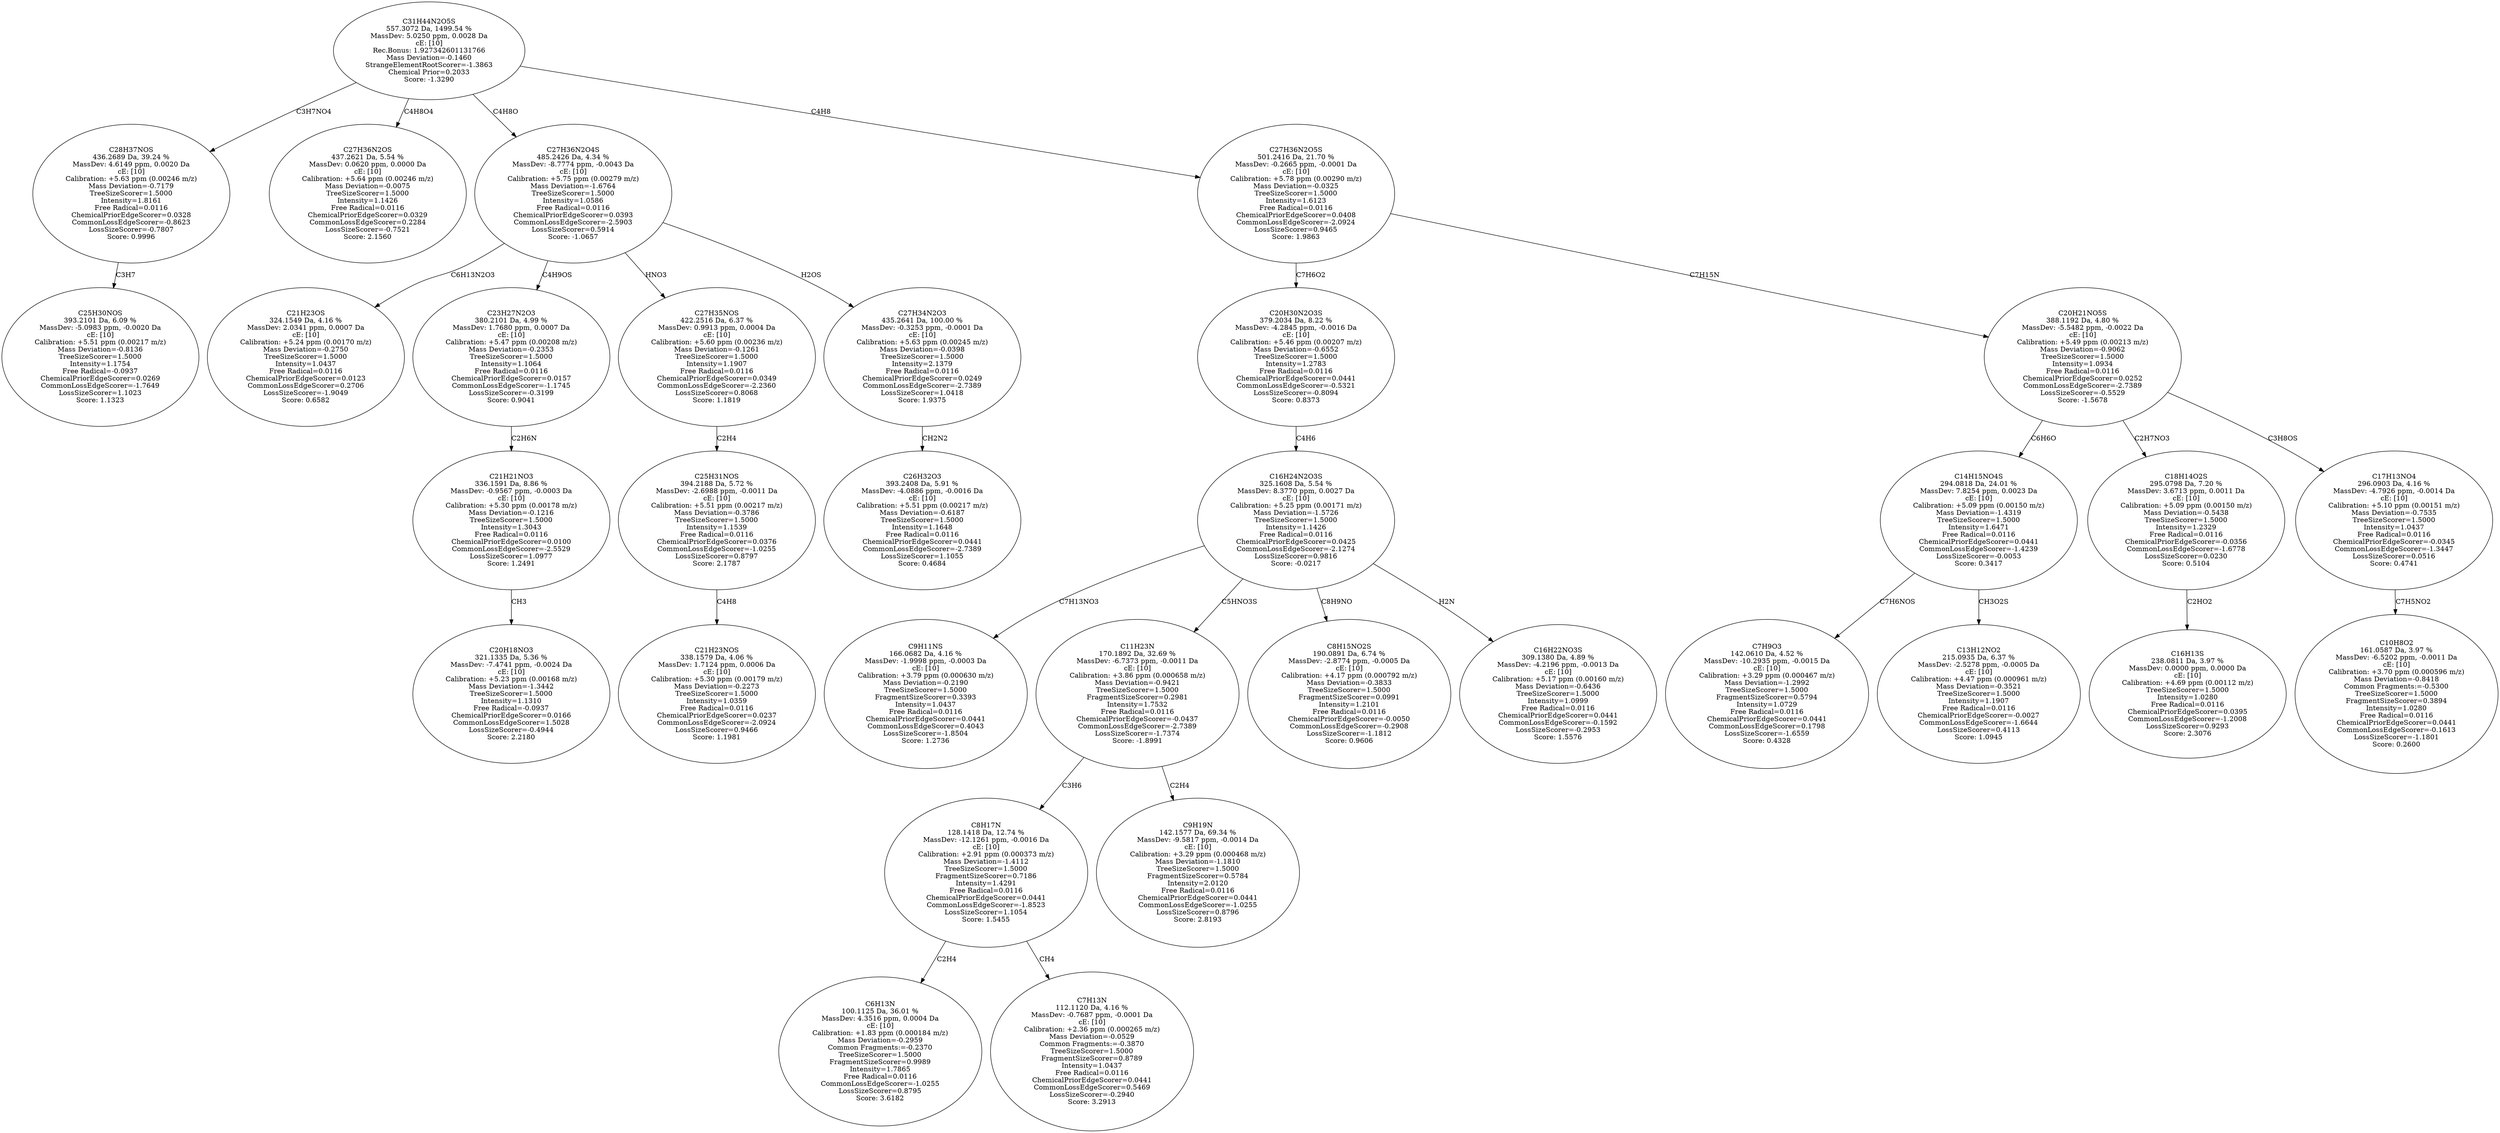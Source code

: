 strict digraph {
v1 [label="C25H30NOS\n393.2101 Da, 6.09 %\nMassDev: -5.0983 ppm, -0.0020 Da\ncE: [10]\nCalibration: +5.51 ppm (0.00217 m/z)\nMass Deviation=-0.8136\nTreeSizeScorer=1.5000\nIntensity=1.1754\nFree Radical=-0.0937\nChemicalPriorEdgeScorer=0.0269\nCommonLossEdgeScorer=-1.7649\nLossSizeScorer=1.1023\nScore: 1.1323"];
v2 [label="C28H37NOS\n436.2689 Da, 39.24 %\nMassDev: 4.6149 ppm, 0.0020 Da\ncE: [10]\nCalibration: +5.63 ppm (0.00246 m/z)\nMass Deviation=-0.7179\nTreeSizeScorer=1.5000\nIntensity=1.8161\nFree Radical=0.0116\nChemicalPriorEdgeScorer=0.0328\nCommonLossEdgeScorer=-0.8623\nLossSizeScorer=-0.7807\nScore: 0.9996"];
v3 [label="C27H36N2OS\n437.2621 Da, 5.54 %\nMassDev: 0.0620 ppm, 0.0000 Da\ncE: [10]\nCalibration: +5.64 ppm (0.00246 m/z)\nMass Deviation=-0.0075\nTreeSizeScorer=1.5000\nIntensity=1.1426\nFree Radical=0.0116\nChemicalPriorEdgeScorer=0.0329\nCommonLossEdgeScorer=0.2284\nLossSizeScorer=-0.7521\nScore: 2.1560"];
v4 [label="C21H23OS\n324.1549 Da, 4.16 %\nMassDev: 2.0341 ppm, 0.0007 Da\ncE: [10]\nCalibration: +5.24 ppm (0.00170 m/z)\nMass Deviation=-0.2750\nTreeSizeScorer=1.5000\nIntensity=1.0437\nFree Radical=0.0116\nChemicalPriorEdgeScorer=0.0123\nCommonLossEdgeScorer=0.2706\nLossSizeScorer=-1.9049\nScore: 0.6582"];
v5 [label="C20H18NO3\n321.1335 Da, 5.36 %\nMassDev: -7.4741 ppm, -0.0024 Da\ncE: [10]\nCalibration: +5.23 ppm (0.00168 m/z)\nMass Deviation=-1.3442\nTreeSizeScorer=1.5000\nIntensity=1.1310\nFree Radical=-0.0937\nChemicalPriorEdgeScorer=0.0166\nCommonLossEdgeScorer=1.5028\nLossSizeScorer=-0.4944\nScore: 2.2180"];
v6 [label="C21H21NO3\n336.1591 Da, 8.86 %\nMassDev: -0.9567 ppm, -0.0003 Da\ncE: [10]\nCalibration: +5.30 ppm (0.00178 m/z)\nMass Deviation=-0.1216\nTreeSizeScorer=1.5000\nIntensity=1.3043\nFree Radical=0.0116\nChemicalPriorEdgeScorer=0.0100\nCommonLossEdgeScorer=-2.5529\nLossSizeScorer=1.0977\nScore: 1.2491"];
v7 [label="C23H27N2O3\n380.2101 Da, 4.99 %\nMassDev: 1.7680 ppm, 0.0007 Da\ncE: [10]\nCalibration: +5.47 ppm (0.00208 m/z)\nMass Deviation=-0.2353\nTreeSizeScorer=1.5000\nIntensity=1.1064\nFree Radical=0.0116\nChemicalPriorEdgeScorer=0.0157\nCommonLossEdgeScorer=-1.1745\nLossSizeScorer=-0.3199\nScore: 0.9041"];
v8 [label="C21H23NOS\n338.1579 Da, 4.06 %\nMassDev: 1.7124 ppm, 0.0006 Da\ncE: [10]\nCalibration: +5.30 ppm (0.00179 m/z)\nMass Deviation=-0.2273\nTreeSizeScorer=1.5000\nIntensity=1.0359\nFree Radical=0.0116\nChemicalPriorEdgeScorer=0.0237\nCommonLossEdgeScorer=-2.0924\nLossSizeScorer=0.9466\nScore: 1.1981"];
v9 [label="C25H31NOS\n394.2188 Da, 5.72 %\nMassDev: -2.6988 ppm, -0.0011 Da\ncE: [10]\nCalibration: +5.51 ppm (0.00217 m/z)\nMass Deviation=-0.3786\nTreeSizeScorer=1.5000\nIntensity=1.1539\nFree Radical=0.0116\nChemicalPriorEdgeScorer=0.0376\nCommonLossEdgeScorer=-1.0255\nLossSizeScorer=0.8797\nScore: 2.1787"];
v10 [label="C27H35NOS\n422.2516 Da, 6.37 %\nMassDev: 0.9913 ppm, 0.0004 Da\ncE: [10]\nCalibration: +5.60 ppm (0.00236 m/z)\nMass Deviation=-0.1261\nTreeSizeScorer=1.5000\nIntensity=1.1907\nFree Radical=0.0116\nChemicalPriorEdgeScorer=0.0349\nCommonLossEdgeScorer=-2.2360\nLossSizeScorer=0.8068\nScore: 1.1819"];
v11 [label="C26H32O3\n393.2408 Da, 5.91 %\nMassDev: -4.0886 ppm, -0.0016 Da\ncE: [10]\nCalibration: +5.51 ppm (0.00217 m/z)\nMass Deviation=-0.6187\nTreeSizeScorer=1.5000\nIntensity=1.1648\nFree Radical=0.0116\nChemicalPriorEdgeScorer=0.0441\nCommonLossEdgeScorer=-2.7389\nLossSizeScorer=1.1055\nScore: 0.4684"];
v12 [label="C27H34N2O3\n435.2641 Da, 100.00 %\nMassDev: -0.3253 ppm, -0.0001 Da\ncE: [10]\nCalibration: +5.63 ppm (0.00245 m/z)\nMass Deviation=-0.0398\nTreeSizeScorer=1.5000\nIntensity=2.1379\nFree Radical=0.0116\nChemicalPriorEdgeScorer=0.0249\nCommonLossEdgeScorer=-2.7389\nLossSizeScorer=1.0418\nScore: 1.9375"];
v13 [label="C27H36N2O4S\n485.2426 Da, 4.34 %\nMassDev: -8.7774 ppm, -0.0043 Da\ncE: [10]\nCalibration: +5.75 ppm (0.00279 m/z)\nMass Deviation=-1.6764\nTreeSizeScorer=1.5000\nIntensity=1.0586\nFree Radical=0.0116\nChemicalPriorEdgeScorer=0.0393\nCommonLossEdgeScorer=-2.5903\nLossSizeScorer=0.5914\nScore: -1.0657"];
v14 [label="C9H11NS\n166.0682 Da, 4.16 %\nMassDev: -1.9998 ppm, -0.0003 Da\ncE: [10]\nCalibration: +3.79 ppm (0.000630 m/z)\nMass Deviation=-0.2190\nTreeSizeScorer=1.5000\nFragmentSizeScorer=0.3393\nIntensity=1.0437\nFree Radical=0.0116\nChemicalPriorEdgeScorer=0.0441\nCommonLossEdgeScorer=0.4043\nLossSizeScorer=-1.8504\nScore: 1.2736"];
v15 [label="C6H13N\n100.1125 Da, 36.01 %\nMassDev: 4.3516 ppm, 0.0004 Da\ncE: [10]\nCalibration: +1.83 ppm (0.000184 m/z)\nMass Deviation=-0.2959\nCommon Fragments:=-0.2370\nTreeSizeScorer=1.5000\nFragmentSizeScorer=0.9989\nIntensity=1.7865\nFree Radical=0.0116\nCommonLossEdgeScorer=-1.0255\nLossSizeScorer=0.8795\nScore: 3.6182"];
v16 [label="C7H13N\n112.1120 Da, 4.16 %\nMassDev: -0.7687 ppm, -0.0001 Da\ncE: [10]\nCalibration: +2.36 ppm (0.000265 m/z)\nMass Deviation=-0.0529\nCommon Fragments:=-0.3870\nTreeSizeScorer=1.5000\nFragmentSizeScorer=0.8789\nIntensity=1.0437\nFree Radical=0.0116\nChemicalPriorEdgeScorer=0.0441\nCommonLossEdgeScorer=0.5469\nLossSizeScorer=-0.2940\nScore: 3.2913"];
v17 [label="C8H17N\n128.1418 Da, 12.74 %\nMassDev: -12.1261 ppm, -0.0016 Da\ncE: [10]\nCalibration: +2.91 ppm (0.000373 m/z)\nMass Deviation=-1.4112\nTreeSizeScorer=1.5000\nFragmentSizeScorer=0.7186\nIntensity=1.4291\nFree Radical=0.0116\nChemicalPriorEdgeScorer=0.0441\nCommonLossEdgeScorer=-1.8523\nLossSizeScorer=1.1054\nScore: 1.5455"];
v18 [label="C9H19N\n142.1577 Da, 69.34 %\nMassDev: -9.5817 ppm, -0.0014 Da\ncE: [10]\nCalibration: +3.29 ppm (0.000468 m/z)\nMass Deviation=-1.1810\nTreeSizeScorer=1.5000\nFragmentSizeScorer=0.5784\nIntensity=2.0120\nFree Radical=0.0116\nChemicalPriorEdgeScorer=0.0441\nCommonLossEdgeScorer=-1.0255\nLossSizeScorer=0.8796\nScore: 2.8193"];
v19 [label="C11H23N\n170.1892 Da, 32.69 %\nMassDev: -6.7373 ppm, -0.0011 Da\ncE: [10]\nCalibration: +3.86 ppm (0.000658 m/z)\nMass Deviation=-0.9421\nTreeSizeScorer=1.5000\nFragmentSizeScorer=0.2981\nIntensity=1.7532\nFree Radical=0.0116\nChemicalPriorEdgeScorer=-0.0437\nCommonLossEdgeScorer=-2.7389\nLossSizeScorer=-1.7374\nScore: -1.8991"];
v20 [label="C8H15NO2S\n190.0891 Da, 6.74 %\nMassDev: -2.8774 ppm, -0.0005 Da\ncE: [10]\nCalibration: +4.17 ppm (0.000792 m/z)\nMass Deviation=-0.3833\nTreeSizeScorer=1.5000\nFragmentSizeScorer=0.0991\nIntensity=1.2101\nFree Radical=0.0116\nChemicalPriorEdgeScorer=-0.0050\nCommonLossEdgeScorer=-0.2908\nLossSizeScorer=-1.1812\nScore: 0.9606"];
v21 [label="C16H22NO3S\n309.1380 Da, 4.89 %\nMassDev: -4.2196 ppm, -0.0013 Da\ncE: [10]\nCalibration: +5.17 ppm (0.00160 m/z)\nMass Deviation=-0.6436\nTreeSizeScorer=1.5000\nIntensity=1.0999\nFree Radical=0.0116\nChemicalPriorEdgeScorer=0.0441\nCommonLossEdgeScorer=-0.1592\nLossSizeScorer=-0.2953\nScore: 1.5576"];
v22 [label="C16H24N2O3S\n325.1608 Da, 5.54 %\nMassDev: 8.3770 ppm, 0.0027 Da\ncE: [10]\nCalibration: +5.25 ppm (0.00171 m/z)\nMass Deviation=-1.5726\nTreeSizeScorer=1.5000\nIntensity=1.1426\nFree Radical=0.0116\nChemicalPriorEdgeScorer=0.0425\nCommonLossEdgeScorer=-2.1274\nLossSizeScorer=0.9816\nScore: -0.0217"];
v23 [label="C20H30N2O3S\n379.2034 Da, 8.22 %\nMassDev: -4.2845 ppm, -0.0016 Da\ncE: [10]\nCalibration: +5.46 ppm (0.00207 m/z)\nMass Deviation=-0.6552\nTreeSizeScorer=1.5000\nIntensity=1.2783\nFree Radical=0.0116\nChemicalPriorEdgeScorer=0.0441\nCommonLossEdgeScorer=-0.5321\nLossSizeScorer=-0.8094\nScore: 0.8373"];
v24 [label="C7H9O3\n142.0610 Da, 4.52 %\nMassDev: -10.2935 ppm, -0.0015 Da\ncE: [10]\nCalibration: +3.29 ppm (0.000467 m/z)\nMass Deviation=-1.2992\nTreeSizeScorer=1.5000\nFragmentSizeScorer=0.5794\nIntensity=1.0729\nFree Radical=0.0116\nChemicalPriorEdgeScorer=0.0441\nCommonLossEdgeScorer=0.1798\nLossSizeScorer=-1.6559\nScore: 0.4328"];
v25 [label="C13H12NO2\n215.0935 Da, 6.37 %\nMassDev: -2.5278 ppm, -0.0005 Da\ncE: [10]\nCalibration: +4.47 ppm (0.000961 m/z)\nMass Deviation=-0.3521\nTreeSizeScorer=1.5000\nIntensity=1.1907\nFree Radical=0.0116\nChemicalPriorEdgeScorer=-0.0027\nCommonLossEdgeScorer=-1.6644\nLossSizeScorer=0.4113\nScore: 1.0945"];
v26 [label="C14H15NO4S\n294.0818 Da, 24.01 %\nMassDev: 7.8254 ppm, 0.0023 Da\ncE: [10]\nCalibration: +5.09 ppm (0.00150 m/z)\nMass Deviation=-1.4319\nTreeSizeScorer=1.5000\nIntensity=1.6471\nFree Radical=0.0116\nChemicalPriorEdgeScorer=0.0441\nCommonLossEdgeScorer=-1.4239\nLossSizeScorer=-0.0053\nScore: 0.3417"];
v27 [label="C16H13S\n238.0811 Da, 3.97 %\nMassDev: 0.0000 ppm, 0.0000 Da\ncE: [10]\nCalibration: +4.69 ppm (0.00112 m/z)\nTreeSizeScorer=1.5000\nIntensity=1.0280\nFree Radical=0.0116\nChemicalPriorEdgeScorer=0.0395\nCommonLossEdgeScorer=-1.2008\nLossSizeScorer=0.9293\nScore: 2.3076"];
v28 [label="C18H14O2S\n295.0798 Da, 7.20 %\nMassDev: 3.6713 ppm, 0.0011 Da\ncE: [10]\nCalibration: +5.09 ppm (0.00150 m/z)\nMass Deviation=-0.5438\nTreeSizeScorer=1.5000\nIntensity=1.2329\nFree Radical=0.0116\nChemicalPriorEdgeScorer=-0.0356\nCommonLossEdgeScorer=-1.6778\nLossSizeScorer=0.0230\nScore: 0.5104"];
v29 [label="C10H8O2\n161.0587 Da, 3.97 %\nMassDev: -6.5202 ppm, -0.0011 Da\ncE: [10]\nCalibration: +3.70 ppm (0.000596 m/z)\nMass Deviation=-0.8418\nCommon Fragments:=-0.5300\nTreeSizeScorer=1.5000\nFragmentSizeScorer=0.3894\nIntensity=1.0280\nFree Radical=0.0116\nChemicalPriorEdgeScorer=0.0441\nCommonLossEdgeScorer=-0.1613\nLossSizeScorer=-1.1801\nScore: 0.2600"];
v30 [label="C17H13NO4\n296.0903 Da, 4.16 %\nMassDev: -4.7926 ppm, -0.0014 Da\ncE: [10]\nCalibration: +5.10 ppm (0.00151 m/z)\nMass Deviation=-0.7535\nTreeSizeScorer=1.5000\nIntensity=1.0437\nFree Radical=0.0116\nChemicalPriorEdgeScorer=-0.0345\nCommonLossEdgeScorer=-1.3447\nLossSizeScorer=0.0516\nScore: 0.4741"];
v31 [label="C20H21NO5S\n388.1192 Da, 4.80 %\nMassDev: -5.5482 ppm, -0.0022 Da\ncE: [10]\nCalibration: +5.49 ppm (0.00213 m/z)\nMass Deviation=-0.9062\nTreeSizeScorer=1.5000\nIntensity=1.0934\nFree Radical=0.0116\nChemicalPriorEdgeScorer=0.0252\nCommonLossEdgeScorer=-2.7389\nLossSizeScorer=-0.5529\nScore: -1.5678"];
v32 [label="C27H36N2O5S\n501.2416 Da, 21.70 %\nMassDev: -0.2665 ppm, -0.0001 Da\ncE: [10]\nCalibration: +5.78 ppm (0.00290 m/z)\nMass Deviation=-0.0325\nTreeSizeScorer=1.5000\nIntensity=1.6123\nFree Radical=0.0116\nChemicalPriorEdgeScorer=0.0408\nCommonLossEdgeScorer=-2.0924\nLossSizeScorer=0.9465\nScore: 1.9863"];
v33 [label="C31H44N2O5S\n557.3072 Da, 1499.54 %\nMassDev: 5.0250 ppm, 0.0028 Da\ncE: [10]\nRec.Bonus: 1.927342601131766\nMass Deviation=-0.1460\nStrangeElementRootScorer=-1.3863\nChemical Prior=0.2033\nScore: -1.3290"];
v2 -> v1 [label="C3H7"];
v33 -> v2 [label="C3H7NO4"];
v33 -> v3 [label="C4H8O4"];
v13 -> v4 [label="C6H13N2O3"];
v6 -> v5 [label="CH3"];
v7 -> v6 [label="C2H6N"];
v13 -> v7 [label="C4H9OS"];
v9 -> v8 [label="C4H8"];
v10 -> v9 [label="C2H4"];
v13 -> v10 [label="HNO3"];
v12 -> v11 [label="CH2N2"];
v13 -> v12 [label="H2OS"];
v33 -> v13 [label="C4H8O"];
v22 -> v14 [label="C7H13NO3"];
v17 -> v15 [label="C2H4"];
v17 -> v16 [label="CH4"];
v19 -> v17 [label="C3H6"];
v19 -> v18 [label="C2H4"];
v22 -> v19 [label="C5HNO3S"];
v22 -> v20 [label="C8H9NO"];
v22 -> v21 [label="H2N"];
v23 -> v22 [label="C4H6"];
v32 -> v23 [label="C7H6O2"];
v26 -> v24 [label="C7H6NOS"];
v26 -> v25 [label="CH3O2S"];
v31 -> v26 [label="C6H6O"];
v28 -> v27 [label="C2HO2"];
v31 -> v28 [label="C2H7NO3"];
v30 -> v29 [label="C7H5NO2"];
v31 -> v30 [label="C3H8OS"];
v32 -> v31 [label="C7H15N"];
v33 -> v32 [label="C4H8"];
}